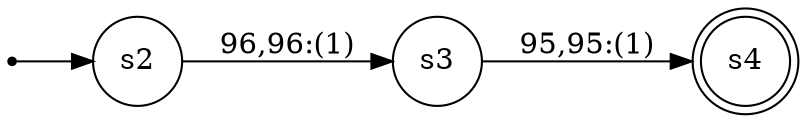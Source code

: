 
      digraph G {
        rankdir=LR;
        init [shape=point];
        node [shape = doublecircle];
        s4
        node [shape = circle];
        init -> s2;
        s3 -> s4 [label = "95,95:(1)"]
        s2 -> s3 [label = "96,96:(1)"]}